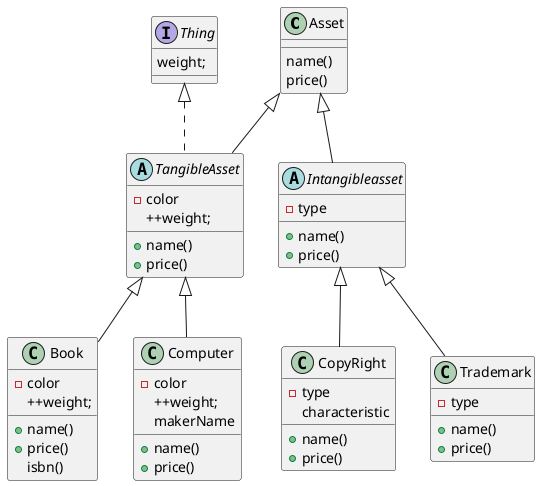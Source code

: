 @startuml
'https://plantuml.com/sequence-diagram

class Asset{
    name()
    price()
}

abstract class TangibleAsset extends Asset implements Thing{
    +name()
    +price()
    -color
    ++weight;

}
class Book extends TangibleAsset
{
    +name()
    +price()
    -color
    ++weight;
     isbn()
}
class Computer extends TangibleAsset
{
    +name()
    +price()
    -color
    ++weight;
    makerName
}

abstract class Intangibleasset extends Asset
{
    +name()
    +price()
    -type

}

class CopyRight extends Intangibleasset
{
    +name()
    +price()
    -type
    characteristic
    }


class Trademark extends Intangibleasset{
  +name()
  +price()
  -type
}

interface Thing{
    weight;
}



@enduml